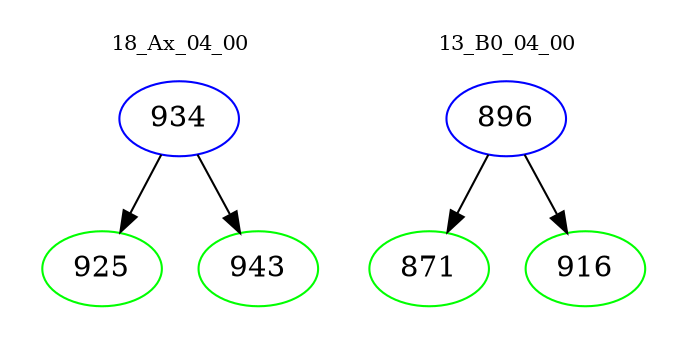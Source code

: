 digraph{
subgraph cluster_0 {
color = white
label = "18_Ax_04_00";
fontsize=10;
T0_934 [label="934", color="blue"]
T0_934 -> T0_925 [color="black"]
T0_925 [label="925", color="green"]
T0_934 -> T0_943 [color="black"]
T0_943 [label="943", color="green"]
}
subgraph cluster_1 {
color = white
label = "13_B0_04_00";
fontsize=10;
T1_896 [label="896", color="blue"]
T1_896 -> T1_871 [color="black"]
T1_871 [label="871", color="green"]
T1_896 -> T1_916 [color="black"]
T1_916 [label="916", color="green"]
}
}
